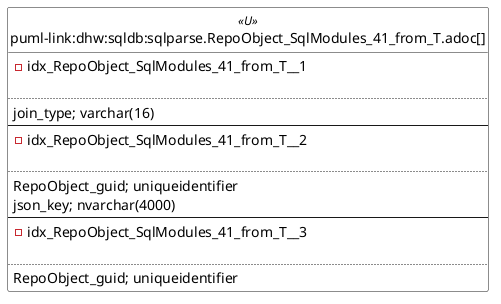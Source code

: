 @startuml
left to right direction
'top to bottom direction
hide circle
'avoide "." issues:
set namespaceSeparator none


skinparam class {
  BackgroundColor White
  BackgroundColor<<FN>> Yellow
  BackgroundColor<<FS>> Yellow
  BackgroundColor<<FT>> LightGray
  BackgroundColor<<IF>> Yellow
  BackgroundColor<<IS>> Yellow
  BackgroundColor<<P>> Aqua
  BackgroundColor<<PC>> Aqua
  BackgroundColor<<SN>> Yellow
  BackgroundColor<<SO>> SlateBlue
  BackgroundColor<<TF>> LightGray
  BackgroundColor<<TR>> Tomato
  BackgroundColor<<U>> White
  BackgroundColor<<V>> WhiteSmoke
  BackgroundColor<<X>> Aqua
  BackgroundColor<<external>> AliceBlue
}


entity "puml-link:dhw:sqldb:sqlparse.RepoObject_SqlModules_41_from_T.adoc[]" as sqlparse.RepoObject_SqlModules_41_from_T << U >> {
- idx_RepoObject_SqlModules_41_from_T__1

..
join_type; varchar(16)
--
- idx_RepoObject_SqlModules_41_from_T__2

..
RepoObject_guid; uniqueidentifier
json_key; nvarchar(4000)
--
- idx_RepoObject_SqlModules_41_from_T__3

..
RepoObject_guid; uniqueidentifier
}


@enduml

